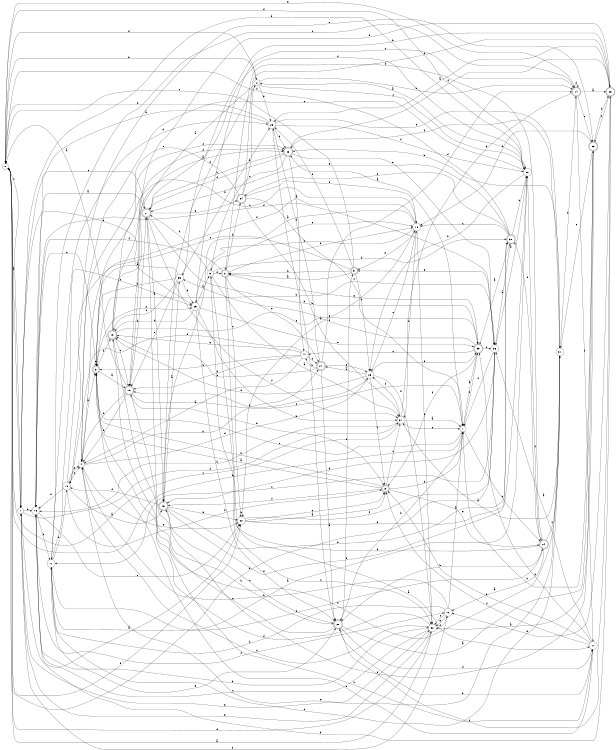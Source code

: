 digraph n33_4 {
__start0 [label="" shape="none"];

rankdir=LR;
size="8,5";

s0 [style="filled", color="black", fillcolor="white" shape="circle", label="0"];
s1 [style="filled", color="black", fillcolor="white" shape="circle", label="1"];
s2 [style="filled", color="black", fillcolor="white" shape="circle", label="2"];
s3 [style="rounded,filled", color="black", fillcolor="white" shape="doublecircle", label="3"];
s4 [style="filled", color="black", fillcolor="white" shape="circle", label="4"];
s5 [style="rounded,filled", color="black", fillcolor="white" shape="doublecircle", label="5"];
s6 [style="rounded,filled", color="black", fillcolor="white" shape="doublecircle", label="6"];
s7 [style="filled", color="black", fillcolor="white" shape="circle", label="7"];
s8 [style="rounded,filled", color="black", fillcolor="white" shape="doublecircle", label="8"];
s9 [style="filled", color="black", fillcolor="white" shape="circle", label="9"];
s10 [style="filled", color="black", fillcolor="white" shape="circle", label="10"];
s11 [style="filled", color="black", fillcolor="white" shape="circle", label="11"];
s12 [style="filled", color="black", fillcolor="white" shape="circle", label="12"];
s13 [style="rounded,filled", color="black", fillcolor="white" shape="doublecircle", label="13"];
s14 [style="rounded,filled", color="black", fillcolor="white" shape="doublecircle", label="14"];
s15 [style="rounded,filled", color="black", fillcolor="white" shape="doublecircle", label="15"];
s16 [style="filled", color="black", fillcolor="white" shape="circle", label="16"];
s17 [style="filled", color="black", fillcolor="white" shape="circle", label="17"];
s18 [style="filled", color="black", fillcolor="white" shape="circle", label="18"];
s19 [style="rounded,filled", color="black", fillcolor="white" shape="doublecircle", label="19"];
s20 [style="filled", color="black", fillcolor="white" shape="circle", label="20"];
s21 [style="rounded,filled", color="black", fillcolor="white" shape="doublecircle", label="21"];
s22 [style="filled", color="black", fillcolor="white" shape="circle", label="22"];
s23 [style="filled", color="black", fillcolor="white" shape="circle", label="23"];
s24 [style="rounded,filled", color="black", fillcolor="white" shape="doublecircle", label="24"];
s25 [style="filled", color="black", fillcolor="white" shape="circle", label="25"];
s26 [style="filled", color="black", fillcolor="white" shape="circle", label="26"];
s27 [style="rounded,filled", color="black", fillcolor="white" shape="doublecircle", label="27"];
s28 [style="rounded,filled", color="black", fillcolor="white" shape="doublecircle", label="28"];
s29 [style="rounded,filled", color="black", fillcolor="white" shape="doublecircle", label="29"];
s30 [style="rounded,filled", color="black", fillcolor="white" shape="doublecircle", label="30"];
s31 [style="filled", color="black", fillcolor="white" shape="circle", label="31"];
s32 [style="filled", color="black", fillcolor="white" shape="circle", label="32"];
s33 [style="rounded,filled", color="black", fillcolor="white" shape="doublecircle", label="33"];
s34 [style="rounded,filled", color="black", fillcolor="white" shape="doublecircle", label="34"];
s35 [style="filled", color="black", fillcolor="white" shape="circle", label="35"];
s36 [style="filled", color="black", fillcolor="white" shape="circle", label="36"];
s37 [style="filled", color="black", fillcolor="white" shape="circle", label="37"];
s38 [style="rounded,filled", color="black", fillcolor="white" shape="doublecircle", label="38"];
s39 [style="rounded,filled", color="black", fillcolor="white" shape="doublecircle", label="39"];
s40 [style="filled", color="black", fillcolor="white" shape="circle", label="40"];
s0 -> s1 [label="a"];
s0 -> s2 [label="b"];
s0 -> s1 [label="c"];
s0 -> s32 [label="d"];
s0 -> s14 [label="e"];
s0 -> s22 [label="f"];
s1 -> s22 [label="a"];
s1 -> s20 [label="b"];
s1 -> s25 [label="c"];
s1 -> s16 [label="d"];
s1 -> s32 [label="e"];
s1 -> s37 [label="f"];
s2 -> s19 [label="a"];
s2 -> s14 [label="b"];
s2 -> s20 [label="c"];
s2 -> s0 [label="d"];
s2 -> s23 [label="e"];
s2 -> s15 [label="f"];
s3 -> s19 [label="a"];
s3 -> s36 [label="b"];
s3 -> s16 [label="c"];
s3 -> s25 [label="d"];
s3 -> s3 [label="e"];
s3 -> s13 [label="f"];
s4 -> s3 [label="a"];
s4 -> s21 [label="b"];
s4 -> s18 [label="c"];
s4 -> s26 [label="d"];
s4 -> s22 [label="e"];
s4 -> s32 [label="f"];
s5 -> s8 [label="a"];
s5 -> s8 [label="b"];
s5 -> s10 [label="c"];
s5 -> s26 [label="d"];
s5 -> s0 [label="e"];
s5 -> s23 [label="f"];
s6 -> s3 [label="a"];
s6 -> s3 [label="b"];
s6 -> s37 [label="c"];
s6 -> s7 [label="d"];
s6 -> s24 [label="e"];
s6 -> s15 [label="f"];
s7 -> s38 [label="a"];
s7 -> s28 [label="b"];
s7 -> s24 [label="c"];
s7 -> s0 [label="d"];
s7 -> s3 [label="e"];
s7 -> s39 [label="f"];
s8 -> s17 [label="a"];
s8 -> s18 [label="b"];
s8 -> s22 [label="c"];
s8 -> s34 [label="d"];
s8 -> s21 [label="e"];
s8 -> s16 [label="f"];
s9 -> s37 [label="a"];
s9 -> s30 [label="b"];
s9 -> s32 [label="c"];
s9 -> s8 [label="d"];
s9 -> s18 [label="e"];
s9 -> s27 [label="f"];
s10 -> s15 [label="a"];
s10 -> s6 [label="b"];
s10 -> s4 [label="c"];
s10 -> s16 [label="d"];
s10 -> s33 [label="e"];
s10 -> s4 [label="f"];
s11 -> s20 [label="a"];
s11 -> s10 [label="b"];
s11 -> s25 [label="c"];
s11 -> s23 [label="d"];
s11 -> s28 [label="e"];
s11 -> s24 [label="f"];
s12 -> s7 [label="a"];
s12 -> s4 [label="b"];
s12 -> s32 [label="c"];
s12 -> s11 [label="d"];
s12 -> s32 [label="e"];
s12 -> s1 [label="f"];
s13 -> s38 [label="a"];
s13 -> s31 [label="b"];
s13 -> s39 [label="c"];
s13 -> s38 [label="d"];
s13 -> s19 [label="e"];
s13 -> s38 [label="f"];
s14 -> s29 [label="a"];
s14 -> s37 [label="b"];
s14 -> s11 [label="c"];
s14 -> s14 [label="d"];
s14 -> s33 [label="e"];
s14 -> s17 [label="f"];
s15 -> s35 [label="a"];
s15 -> s30 [label="b"];
s15 -> s28 [label="c"];
s15 -> s10 [label="d"];
s15 -> s22 [label="e"];
s15 -> s20 [label="f"];
s16 -> s27 [label="a"];
s16 -> s29 [label="b"];
s16 -> s11 [label="c"];
s16 -> s36 [label="d"];
s16 -> s22 [label="e"];
s16 -> s12 [label="f"];
s17 -> s36 [label="a"];
s17 -> s6 [label="b"];
s17 -> s13 [label="c"];
s17 -> s39 [label="d"];
s17 -> s3 [label="e"];
s17 -> s6 [label="f"];
s18 -> s15 [label="a"];
s18 -> s25 [label="b"];
s18 -> s26 [label="c"];
s18 -> s3 [label="d"];
s18 -> s5 [label="e"];
s18 -> s32 [label="f"];
s19 -> s0 [label="a"];
s19 -> s6 [label="b"];
s19 -> s7 [label="c"];
s19 -> s4 [label="d"];
s19 -> s4 [label="e"];
s19 -> s27 [label="f"];
s20 -> s2 [label="a"];
s20 -> s26 [label="b"];
s20 -> s4 [label="c"];
s20 -> s0 [label="d"];
s20 -> s36 [label="e"];
s20 -> s24 [label="f"];
s21 -> s28 [label="a"];
s21 -> s40 [label="b"];
s21 -> s13 [label="c"];
s21 -> s14 [label="d"];
s21 -> s26 [label="e"];
s21 -> s23 [label="f"];
s22 -> s6 [label="a"];
s22 -> s22 [label="b"];
s22 -> s6 [label="c"];
s22 -> s30 [label="d"];
s22 -> s18 [label="e"];
s22 -> s36 [label="f"];
s23 -> s1 [label="a"];
s23 -> s28 [label="b"];
s23 -> s38 [label="c"];
s23 -> s0 [label="d"];
s23 -> s31 [label="e"];
s23 -> s20 [label="f"];
s24 -> s12 [label="a"];
s24 -> s28 [label="b"];
s24 -> s31 [label="c"];
s24 -> s9 [label="d"];
s24 -> s30 [label="e"];
s24 -> s8 [label="f"];
s25 -> s9 [label="a"];
s25 -> s37 [label="b"];
s25 -> s14 [label="c"];
s25 -> s13 [label="d"];
s25 -> s39 [label="e"];
s25 -> s28 [label="f"];
s26 -> s21 [label="a"];
s26 -> s19 [label="b"];
s26 -> s6 [label="c"];
s26 -> s32 [label="d"];
s26 -> s13 [label="e"];
s26 -> s39 [label="f"];
s27 -> s15 [label="a"];
s27 -> s39 [label="b"];
s27 -> s16 [label="c"];
s27 -> s20 [label="d"];
s27 -> s34 [label="e"];
s27 -> s37 [label="f"];
s28 -> s33 [label="a"];
s28 -> s27 [label="b"];
s28 -> s19 [label="c"];
s28 -> s17 [label="d"];
s28 -> s5 [label="e"];
s28 -> s17 [label="f"];
s29 -> s23 [label="a"];
s29 -> s35 [label="b"];
s29 -> s33 [label="c"];
s29 -> s12 [label="d"];
s29 -> s19 [label="e"];
s29 -> s28 [label="f"];
s30 -> s39 [label="a"];
s30 -> s20 [label="b"];
s30 -> s18 [label="c"];
s30 -> s34 [label="d"];
s30 -> s27 [label="e"];
s30 -> s0 [label="f"];
s31 -> s37 [label="a"];
s31 -> s38 [label="b"];
s31 -> s11 [label="c"];
s31 -> s14 [label="d"];
s31 -> s4 [label="e"];
s31 -> s38 [label="f"];
s32 -> s0 [label="a"];
s32 -> s16 [label="b"];
s32 -> s16 [label="c"];
s32 -> s3 [label="d"];
s32 -> s1 [label="e"];
s32 -> s12 [label="f"];
s33 -> s32 [label="a"];
s33 -> s7 [label="b"];
s33 -> s31 [label="c"];
s33 -> s29 [label="d"];
s33 -> s18 [label="e"];
s33 -> s15 [label="f"];
s34 -> s37 [label="a"];
s34 -> s2 [label="b"];
s34 -> s7 [label="c"];
s34 -> s29 [label="d"];
s34 -> s4 [label="e"];
s34 -> s18 [label="f"];
s35 -> s3 [label="a"];
s35 -> s23 [label="b"];
s35 -> s13 [label="c"];
s35 -> s25 [label="d"];
s35 -> s19 [label="e"];
s35 -> s3 [label="f"];
s36 -> s30 [label="a"];
s36 -> s0 [label="b"];
s36 -> s11 [label="c"];
s36 -> s15 [label="d"];
s36 -> s5 [label="e"];
s36 -> s7 [label="f"];
s37 -> s7 [label="a"];
s37 -> s16 [label="b"];
s37 -> s0 [label="c"];
s37 -> s18 [label="d"];
s37 -> s7 [label="e"];
s37 -> s26 [label="f"];
s38 -> s40 [label="a"];
s38 -> s27 [label="b"];
s38 -> s9 [label="c"];
s38 -> s27 [label="d"];
s38 -> s36 [label="e"];
s38 -> s29 [label="f"];
s39 -> s7 [label="a"];
s39 -> s36 [label="b"];
s39 -> s40 [label="c"];
s39 -> s35 [label="d"];
s39 -> s8 [label="e"];
s39 -> s6 [label="f"];
s40 -> s4 [label="a"];
s40 -> s3 [label="b"];
s40 -> s21 [label="c"];
s40 -> s10 [label="d"];
s40 -> s13 [label="e"];
s40 -> s19 [label="f"];

}